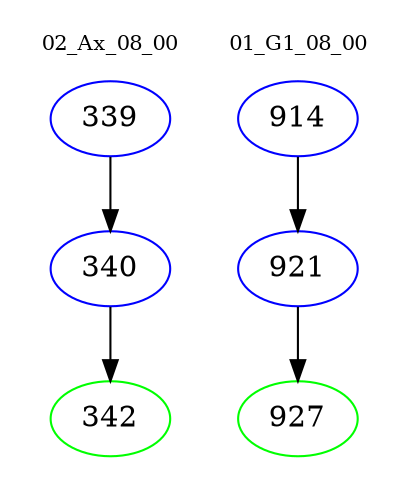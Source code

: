 digraph{
subgraph cluster_0 {
color = white
label = "02_Ax_08_00";
fontsize=10;
T0_339 [label="339", color="blue"]
T0_339 -> T0_340 [color="black"]
T0_340 [label="340", color="blue"]
T0_340 -> T0_342 [color="black"]
T0_342 [label="342", color="green"]
}
subgraph cluster_1 {
color = white
label = "01_G1_08_00";
fontsize=10;
T1_914 [label="914", color="blue"]
T1_914 -> T1_921 [color="black"]
T1_921 [label="921", color="blue"]
T1_921 -> T1_927 [color="black"]
T1_927 [label="927", color="green"]
}
}
